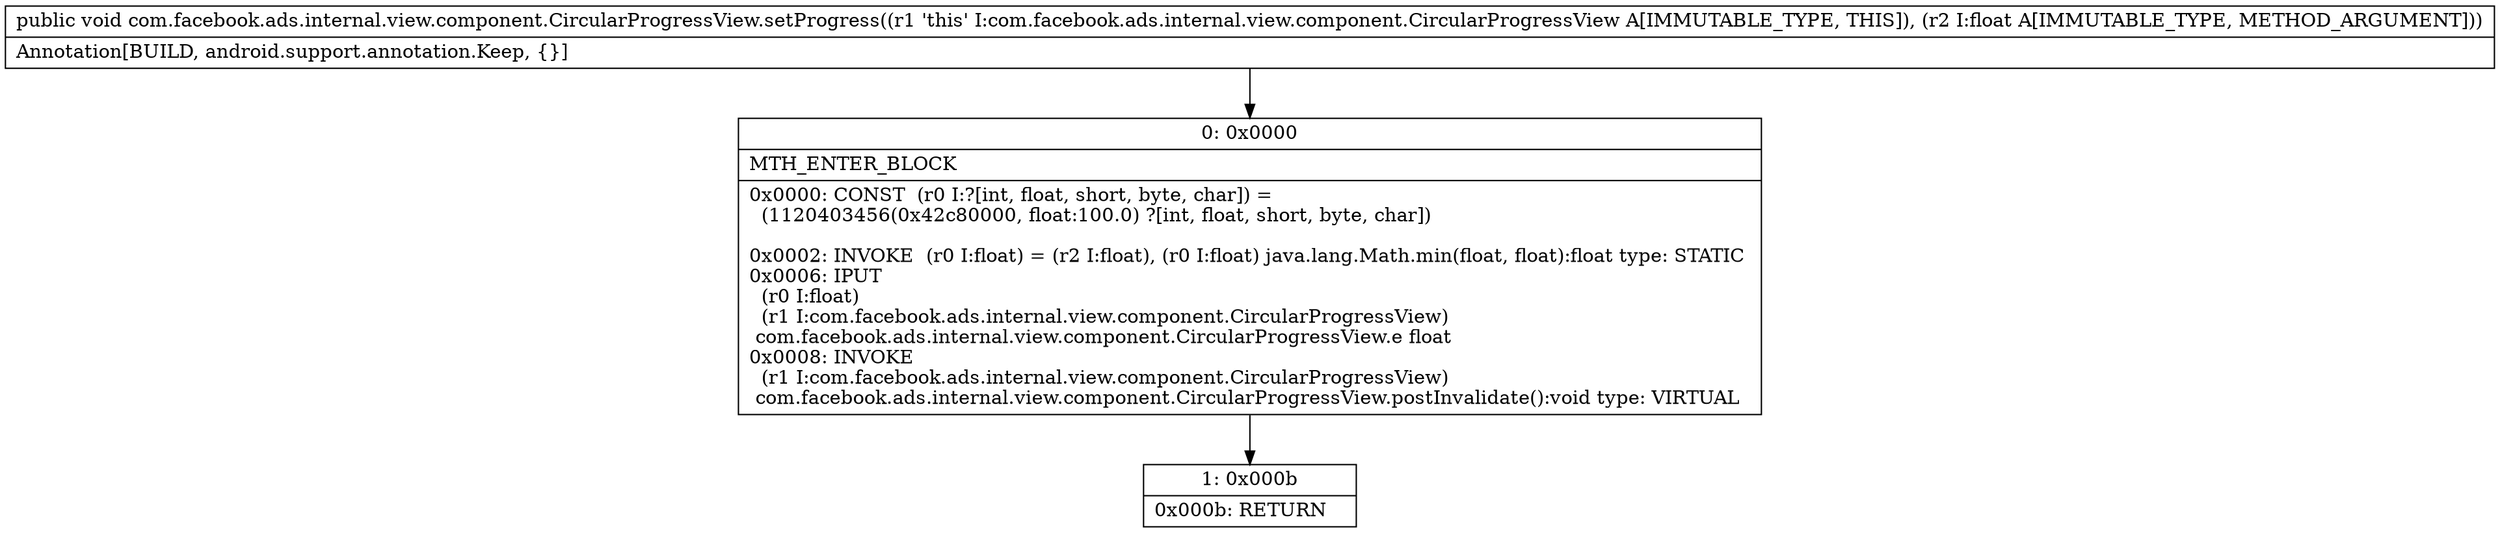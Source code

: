 digraph "CFG forcom.facebook.ads.internal.view.component.CircularProgressView.setProgress(F)V" {
Node_0 [shape=record,label="{0\:\ 0x0000|MTH_ENTER_BLOCK\l|0x0000: CONST  (r0 I:?[int, float, short, byte, char]) = \l  (1120403456(0x42c80000, float:100.0) ?[int, float, short, byte, char])\l \l0x0002: INVOKE  (r0 I:float) = (r2 I:float), (r0 I:float) java.lang.Math.min(float, float):float type: STATIC \l0x0006: IPUT  \l  (r0 I:float)\l  (r1 I:com.facebook.ads.internal.view.component.CircularProgressView)\l com.facebook.ads.internal.view.component.CircularProgressView.e float \l0x0008: INVOKE  \l  (r1 I:com.facebook.ads.internal.view.component.CircularProgressView)\l com.facebook.ads.internal.view.component.CircularProgressView.postInvalidate():void type: VIRTUAL \l}"];
Node_1 [shape=record,label="{1\:\ 0x000b|0x000b: RETURN   \l}"];
MethodNode[shape=record,label="{public void com.facebook.ads.internal.view.component.CircularProgressView.setProgress((r1 'this' I:com.facebook.ads.internal.view.component.CircularProgressView A[IMMUTABLE_TYPE, THIS]), (r2 I:float A[IMMUTABLE_TYPE, METHOD_ARGUMENT]))  | Annotation[BUILD, android.support.annotation.Keep, \{\}]\l}"];
MethodNode -> Node_0;
Node_0 -> Node_1;
}

